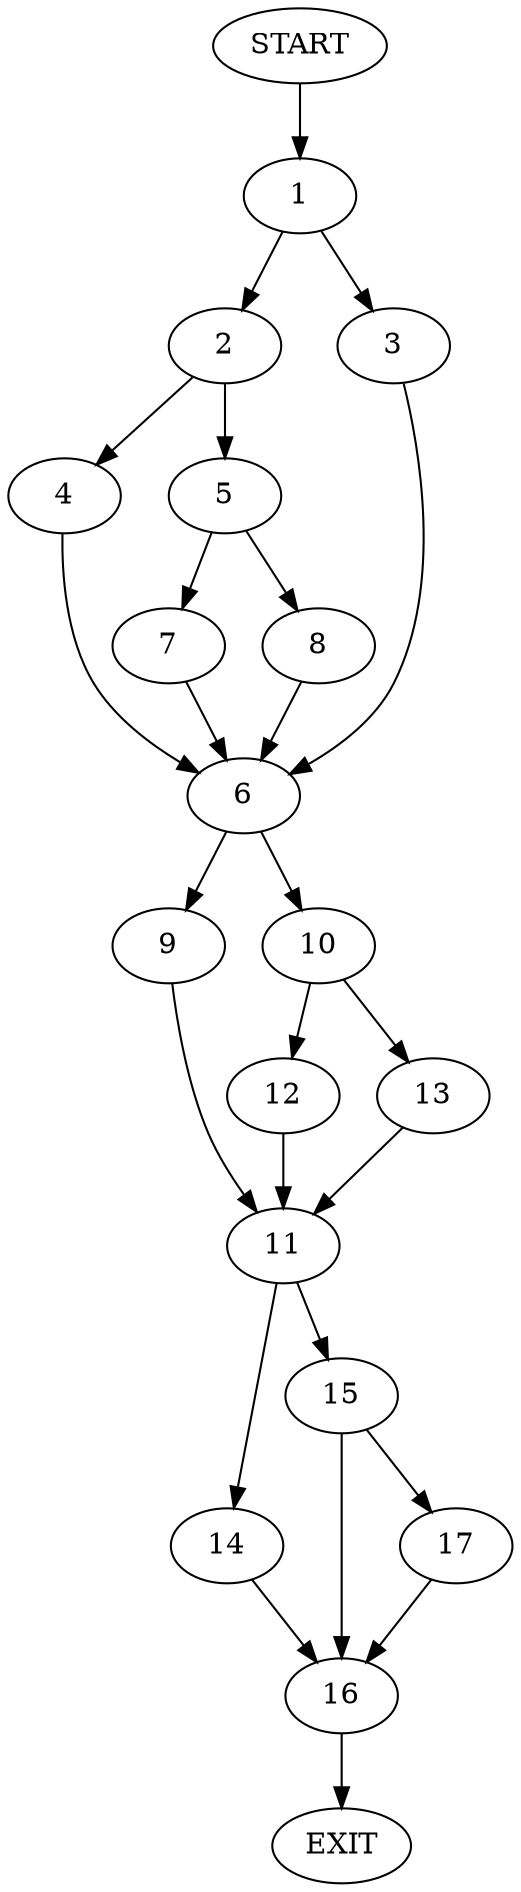 digraph {
0 [label="START"]
18 [label="EXIT"]
0 -> 1
1 -> 2
1 -> 3
2 -> 4
2 -> 5
3 -> 6
4 -> 6
5 -> 7
5 -> 8
6 -> 9
6 -> 10
8 -> 6
7 -> 6
9 -> 11
10 -> 12
10 -> 13
11 -> 14
11 -> 15
12 -> 11
13 -> 11
15 -> 16
15 -> 17
14 -> 16
16 -> 18
17 -> 16
}
